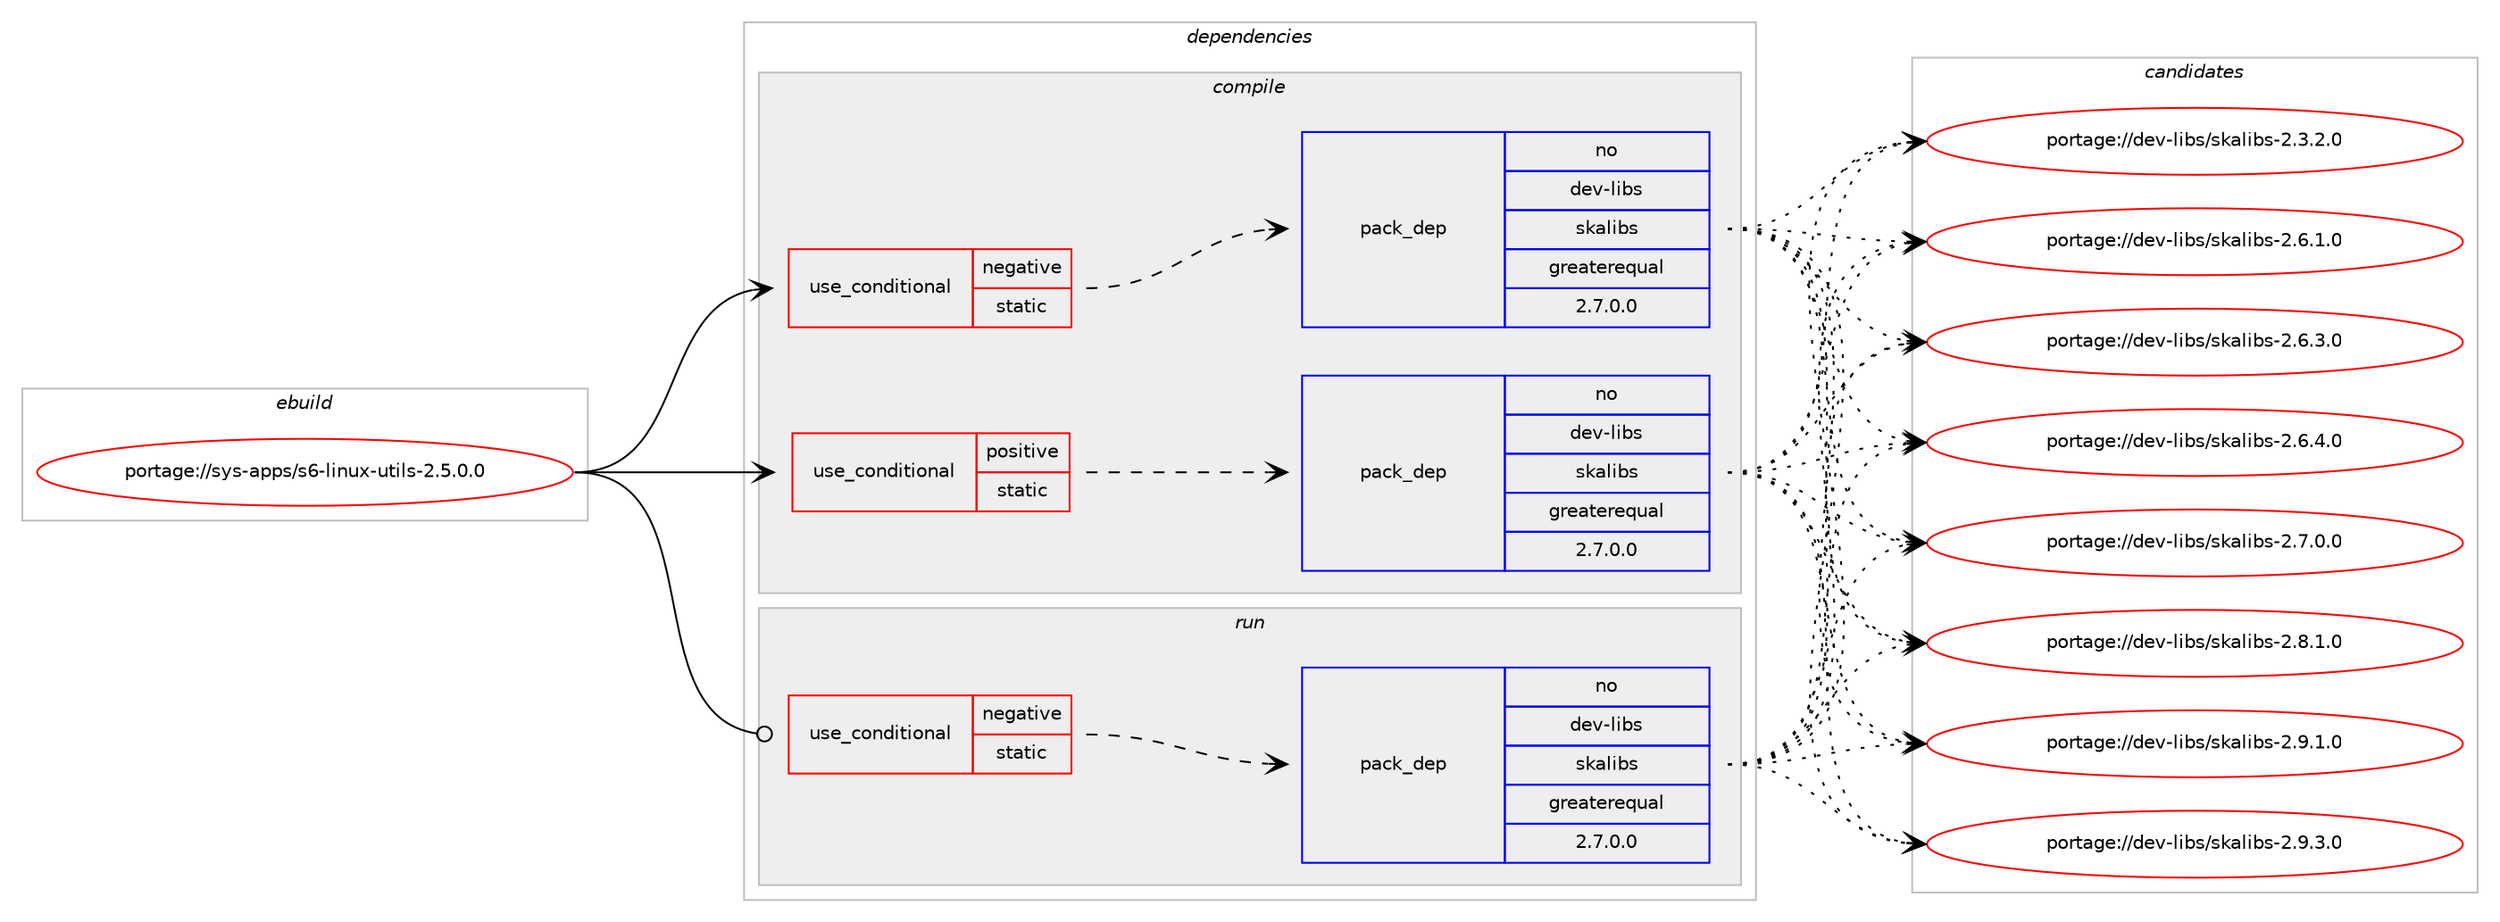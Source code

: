 digraph prolog {

# *************
# Graph options
# *************

newrank=true;
concentrate=true;
compound=true;
graph [rankdir=LR,fontname=Helvetica,fontsize=10,ranksep=1.5];#, ranksep=2.5, nodesep=0.2];
edge  [arrowhead=vee];
node  [fontname=Helvetica,fontsize=10];

# **********
# The ebuild
# **********

subgraph cluster_leftcol {
color=gray;
rank=same;
label=<<i>ebuild</i>>;
id [label="portage://sys-apps/s6-linux-utils-2.5.0.0", color=red, width=4, href="../sys-apps/s6-linux-utils-2.5.0.0.svg"];
}

# ****************
# The dependencies
# ****************

subgraph cluster_midcol {
color=gray;
label=<<i>dependencies</i>>;
subgraph cluster_compile {
fillcolor="#eeeeee";
style=filled;
label=<<i>compile</i>>;
subgraph cond340 {
dependency626 [label=<<TABLE BORDER="0" CELLBORDER="1" CELLSPACING="0" CELLPADDING="4"><TR><TD ROWSPAN="3" CELLPADDING="10">use_conditional</TD></TR><TR><TD>negative</TD></TR><TR><TD>static</TD></TR></TABLE>>, shape=none, color=red];
subgraph pack272 {
dependency627 [label=<<TABLE BORDER="0" CELLBORDER="1" CELLSPACING="0" CELLPADDING="4" WIDTH="220"><TR><TD ROWSPAN="6" CELLPADDING="30">pack_dep</TD></TR><TR><TD WIDTH="110">no</TD></TR><TR><TD>dev-libs</TD></TR><TR><TD>skalibs</TD></TR><TR><TD>greaterequal</TD></TR><TR><TD>2.7.0.0</TD></TR></TABLE>>, shape=none, color=blue];
}
dependency626:e -> dependency627:w [weight=20,style="dashed",arrowhead="vee"];
}
id:e -> dependency626:w [weight=20,style="solid",arrowhead="vee"];
subgraph cond341 {
dependency628 [label=<<TABLE BORDER="0" CELLBORDER="1" CELLSPACING="0" CELLPADDING="4"><TR><TD ROWSPAN="3" CELLPADDING="10">use_conditional</TD></TR><TR><TD>positive</TD></TR><TR><TD>static</TD></TR></TABLE>>, shape=none, color=red];
subgraph pack273 {
dependency629 [label=<<TABLE BORDER="0" CELLBORDER="1" CELLSPACING="0" CELLPADDING="4" WIDTH="220"><TR><TD ROWSPAN="6" CELLPADDING="30">pack_dep</TD></TR><TR><TD WIDTH="110">no</TD></TR><TR><TD>dev-libs</TD></TR><TR><TD>skalibs</TD></TR><TR><TD>greaterequal</TD></TR><TR><TD>2.7.0.0</TD></TR></TABLE>>, shape=none, color=blue];
}
dependency628:e -> dependency629:w [weight=20,style="dashed",arrowhead="vee"];
}
id:e -> dependency628:w [weight=20,style="solid",arrowhead="vee"];
}
subgraph cluster_compileandrun {
fillcolor="#eeeeee";
style=filled;
label=<<i>compile and run</i>>;
}
subgraph cluster_run {
fillcolor="#eeeeee";
style=filled;
label=<<i>run</i>>;
subgraph cond342 {
dependency630 [label=<<TABLE BORDER="0" CELLBORDER="1" CELLSPACING="0" CELLPADDING="4"><TR><TD ROWSPAN="3" CELLPADDING="10">use_conditional</TD></TR><TR><TD>negative</TD></TR><TR><TD>static</TD></TR></TABLE>>, shape=none, color=red];
subgraph pack274 {
dependency631 [label=<<TABLE BORDER="0" CELLBORDER="1" CELLSPACING="0" CELLPADDING="4" WIDTH="220"><TR><TD ROWSPAN="6" CELLPADDING="30">pack_dep</TD></TR><TR><TD WIDTH="110">no</TD></TR><TR><TD>dev-libs</TD></TR><TR><TD>skalibs</TD></TR><TR><TD>greaterequal</TD></TR><TR><TD>2.7.0.0</TD></TR></TABLE>>, shape=none, color=blue];
}
dependency630:e -> dependency631:w [weight=20,style="dashed",arrowhead="vee"];
}
id:e -> dependency630:w [weight=20,style="solid",arrowhead="odot"];
}
}

# **************
# The candidates
# **************

subgraph cluster_choices {
rank=same;
color=gray;
label=<<i>candidates</i>>;

subgraph choice272 {
color=black;
nodesep=1;
choice10010111845108105981154711510797108105981154550465146504648 [label="portage://dev-libs/skalibs-2.3.2.0", color=red, width=4,href="../dev-libs/skalibs-2.3.2.0.svg"];
choice10010111845108105981154711510797108105981154550465446494648 [label="portage://dev-libs/skalibs-2.6.1.0", color=red, width=4,href="../dev-libs/skalibs-2.6.1.0.svg"];
choice10010111845108105981154711510797108105981154550465446514648 [label="portage://dev-libs/skalibs-2.6.3.0", color=red, width=4,href="../dev-libs/skalibs-2.6.3.0.svg"];
choice10010111845108105981154711510797108105981154550465446524648 [label="portage://dev-libs/skalibs-2.6.4.0", color=red, width=4,href="../dev-libs/skalibs-2.6.4.0.svg"];
choice10010111845108105981154711510797108105981154550465546484648 [label="portage://dev-libs/skalibs-2.7.0.0", color=red, width=4,href="../dev-libs/skalibs-2.7.0.0.svg"];
choice10010111845108105981154711510797108105981154550465646494648 [label="portage://dev-libs/skalibs-2.8.1.0", color=red, width=4,href="../dev-libs/skalibs-2.8.1.0.svg"];
choice10010111845108105981154711510797108105981154550465746494648 [label="portage://dev-libs/skalibs-2.9.1.0", color=red, width=4,href="../dev-libs/skalibs-2.9.1.0.svg"];
choice10010111845108105981154711510797108105981154550465746514648 [label="portage://dev-libs/skalibs-2.9.3.0", color=red, width=4,href="../dev-libs/skalibs-2.9.3.0.svg"];
dependency627:e -> choice10010111845108105981154711510797108105981154550465146504648:w [style=dotted,weight="100"];
dependency627:e -> choice10010111845108105981154711510797108105981154550465446494648:w [style=dotted,weight="100"];
dependency627:e -> choice10010111845108105981154711510797108105981154550465446514648:w [style=dotted,weight="100"];
dependency627:e -> choice10010111845108105981154711510797108105981154550465446524648:w [style=dotted,weight="100"];
dependency627:e -> choice10010111845108105981154711510797108105981154550465546484648:w [style=dotted,weight="100"];
dependency627:e -> choice10010111845108105981154711510797108105981154550465646494648:w [style=dotted,weight="100"];
dependency627:e -> choice10010111845108105981154711510797108105981154550465746494648:w [style=dotted,weight="100"];
dependency627:e -> choice10010111845108105981154711510797108105981154550465746514648:w [style=dotted,weight="100"];
}
subgraph choice273 {
color=black;
nodesep=1;
choice10010111845108105981154711510797108105981154550465146504648 [label="portage://dev-libs/skalibs-2.3.2.0", color=red, width=4,href="../dev-libs/skalibs-2.3.2.0.svg"];
choice10010111845108105981154711510797108105981154550465446494648 [label="portage://dev-libs/skalibs-2.6.1.0", color=red, width=4,href="../dev-libs/skalibs-2.6.1.0.svg"];
choice10010111845108105981154711510797108105981154550465446514648 [label="portage://dev-libs/skalibs-2.6.3.0", color=red, width=4,href="../dev-libs/skalibs-2.6.3.0.svg"];
choice10010111845108105981154711510797108105981154550465446524648 [label="portage://dev-libs/skalibs-2.6.4.0", color=red, width=4,href="../dev-libs/skalibs-2.6.4.0.svg"];
choice10010111845108105981154711510797108105981154550465546484648 [label="portage://dev-libs/skalibs-2.7.0.0", color=red, width=4,href="../dev-libs/skalibs-2.7.0.0.svg"];
choice10010111845108105981154711510797108105981154550465646494648 [label="portage://dev-libs/skalibs-2.8.1.0", color=red, width=4,href="../dev-libs/skalibs-2.8.1.0.svg"];
choice10010111845108105981154711510797108105981154550465746494648 [label="portage://dev-libs/skalibs-2.9.1.0", color=red, width=4,href="../dev-libs/skalibs-2.9.1.0.svg"];
choice10010111845108105981154711510797108105981154550465746514648 [label="portage://dev-libs/skalibs-2.9.3.0", color=red, width=4,href="../dev-libs/skalibs-2.9.3.0.svg"];
dependency629:e -> choice10010111845108105981154711510797108105981154550465146504648:w [style=dotted,weight="100"];
dependency629:e -> choice10010111845108105981154711510797108105981154550465446494648:w [style=dotted,weight="100"];
dependency629:e -> choice10010111845108105981154711510797108105981154550465446514648:w [style=dotted,weight="100"];
dependency629:e -> choice10010111845108105981154711510797108105981154550465446524648:w [style=dotted,weight="100"];
dependency629:e -> choice10010111845108105981154711510797108105981154550465546484648:w [style=dotted,weight="100"];
dependency629:e -> choice10010111845108105981154711510797108105981154550465646494648:w [style=dotted,weight="100"];
dependency629:e -> choice10010111845108105981154711510797108105981154550465746494648:w [style=dotted,weight="100"];
dependency629:e -> choice10010111845108105981154711510797108105981154550465746514648:w [style=dotted,weight="100"];
}
subgraph choice274 {
color=black;
nodesep=1;
choice10010111845108105981154711510797108105981154550465146504648 [label="portage://dev-libs/skalibs-2.3.2.0", color=red, width=4,href="../dev-libs/skalibs-2.3.2.0.svg"];
choice10010111845108105981154711510797108105981154550465446494648 [label="portage://dev-libs/skalibs-2.6.1.0", color=red, width=4,href="../dev-libs/skalibs-2.6.1.0.svg"];
choice10010111845108105981154711510797108105981154550465446514648 [label="portage://dev-libs/skalibs-2.6.3.0", color=red, width=4,href="../dev-libs/skalibs-2.6.3.0.svg"];
choice10010111845108105981154711510797108105981154550465446524648 [label="portage://dev-libs/skalibs-2.6.4.0", color=red, width=4,href="../dev-libs/skalibs-2.6.4.0.svg"];
choice10010111845108105981154711510797108105981154550465546484648 [label="portage://dev-libs/skalibs-2.7.0.0", color=red, width=4,href="../dev-libs/skalibs-2.7.0.0.svg"];
choice10010111845108105981154711510797108105981154550465646494648 [label="portage://dev-libs/skalibs-2.8.1.0", color=red, width=4,href="../dev-libs/skalibs-2.8.1.0.svg"];
choice10010111845108105981154711510797108105981154550465746494648 [label="portage://dev-libs/skalibs-2.9.1.0", color=red, width=4,href="../dev-libs/skalibs-2.9.1.0.svg"];
choice10010111845108105981154711510797108105981154550465746514648 [label="portage://dev-libs/skalibs-2.9.3.0", color=red, width=4,href="../dev-libs/skalibs-2.9.3.0.svg"];
dependency631:e -> choice10010111845108105981154711510797108105981154550465146504648:w [style=dotted,weight="100"];
dependency631:e -> choice10010111845108105981154711510797108105981154550465446494648:w [style=dotted,weight="100"];
dependency631:e -> choice10010111845108105981154711510797108105981154550465446514648:w [style=dotted,weight="100"];
dependency631:e -> choice10010111845108105981154711510797108105981154550465446524648:w [style=dotted,weight="100"];
dependency631:e -> choice10010111845108105981154711510797108105981154550465546484648:w [style=dotted,weight="100"];
dependency631:e -> choice10010111845108105981154711510797108105981154550465646494648:w [style=dotted,weight="100"];
dependency631:e -> choice10010111845108105981154711510797108105981154550465746494648:w [style=dotted,weight="100"];
dependency631:e -> choice10010111845108105981154711510797108105981154550465746514648:w [style=dotted,weight="100"];
}
}

}
